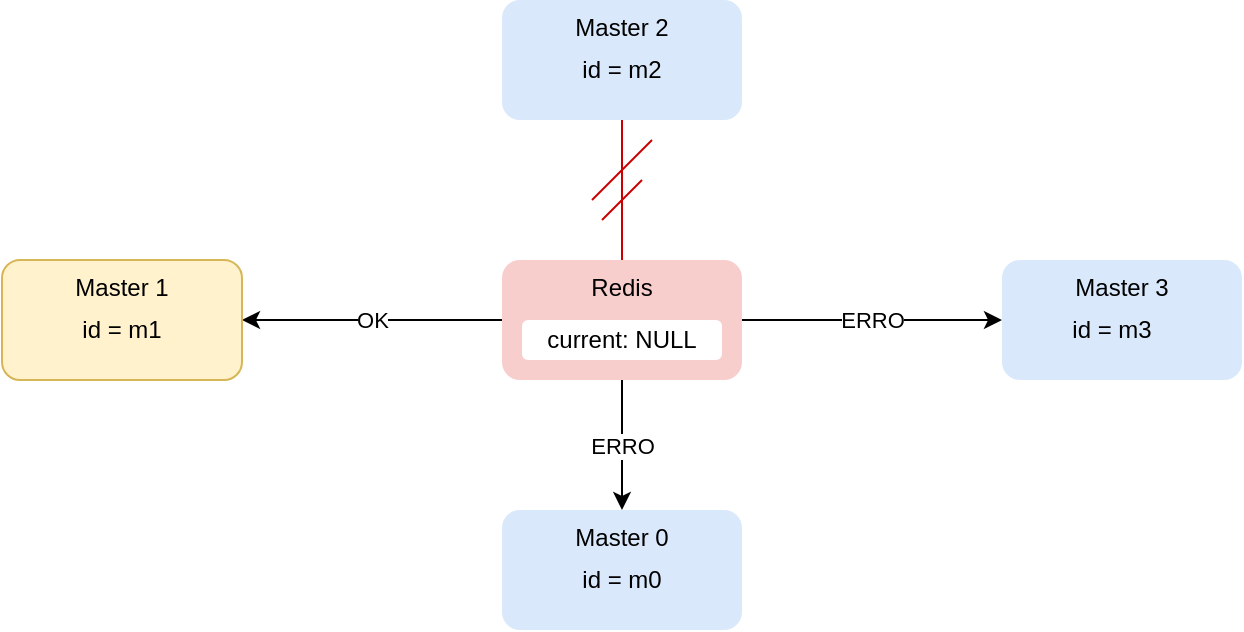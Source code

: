 <mxfile version="19.0.3" type="device"><diagram id="z9mRBO2b2o1ilSnX45f5" name="Página-1"><mxGraphModel dx="918" dy="-455" grid="1" gridSize="10" guides="1" tooltips="1" connect="1" arrows="1" fold="1" page="1" pageScale="1" pageWidth="827" pageHeight="1169" math="0" shadow="0"><root><mxCell id="0"/><mxCell id="1" parent="0"/><mxCell id="mWqxtCTZuIxAxkYTAdu9-70" value="ERRO" style="edgeStyle=entityRelationEdgeStyle;rounded=0;orthogonalLoop=1;jettySize=auto;html=1;exitX=1;exitY=0.5;exitDx=0;exitDy=0;entryX=0;entryY=0.5;entryDx=0;entryDy=0;startArrow=none;startFill=0;endArrow=classic;endFill=1;" edge="1" parent="1" source="mWqxtCTZuIxAxkYTAdu9-72" target="mWqxtCTZuIxAxkYTAdu9-78"><mxGeometry relative="1" as="geometry"/></mxCell><mxCell id="mWqxtCTZuIxAxkYTAdu9-71" value="ERRO" style="rounded=0;orthogonalLoop=1;jettySize=auto;html=1;exitX=0.5;exitY=1;exitDx=0;exitDy=0;entryX=0.5;entryY=0;entryDx=0;entryDy=0;startArrow=none;startFill=0;endArrow=classic;endFill=1;" edge="1" parent="1" source="mWqxtCTZuIxAxkYTAdu9-72" target="mWqxtCTZuIxAxkYTAdu9-73"><mxGeometry relative="1" as="geometry"/></mxCell><mxCell id="mWqxtCTZuIxAxkYTAdu9-72" value="Redis" style="rounded=1;whiteSpace=wrap;html=1;fillColor=#f8cecc;strokeColor=none;verticalAlign=top;" vertex="1" parent="1"><mxGeometry x="305" y="2170" width="120" height="60" as="geometry"/></mxCell><mxCell id="mWqxtCTZuIxAxkYTAdu9-73" value="Master 0" style="rounded=1;whiteSpace=wrap;html=1;fillColor=#dae8fc;strokeColor=none;verticalAlign=top;" vertex="1" parent="1"><mxGeometry x="305" y="2295" width="120" height="60" as="geometry"/></mxCell><mxCell id="mWqxtCTZuIxAxkYTAdu9-74" value="OK" style="edgeStyle=entityRelationEdgeStyle;rounded=0;orthogonalLoop=1;jettySize=auto;html=1;exitX=1;exitY=0.5;exitDx=0;exitDy=0;entryX=0;entryY=0.5;entryDx=0;entryDy=0;startArrow=classic;startFill=1;endArrow=none;endFill=0;" edge="1" parent="1" source="mWqxtCTZuIxAxkYTAdu9-75" target="mWqxtCTZuIxAxkYTAdu9-72"><mxGeometry relative="1" as="geometry"/></mxCell><mxCell id="mWqxtCTZuIxAxkYTAdu9-75" value="Master 1" style="rounded=1;whiteSpace=wrap;html=1;fillColor=#fff2cc;strokeColor=#d6b656;verticalAlign=top;" vertex="1" parent="1"><mxGeometry x="55" y="2170" width="120" height="60" as="geometry"/></mxCell><mxCell id="mWqxtCTZuIxAxkYTAdu9-76" style="edgeStyle=none;rounded=0;orthogonalLoop=1;jettySize=auto;html=1;exitX=0.5;exitY=1;exitDx=0;exitDy=0;entryX=0.5;entryY=0;entryDx=0;entryDy=0;startArrow=none;startFill=0;endArrow=none;endFill=0;strokeColor=#CC0000;" edge="1" parent="1" source="mWqxtCTZuIxAxkYTAdu9-77" target="mWqxtCTZuIxAxkYTAdu9-72"><mxGeometry relative="1" as="geometry"/></mxCell><mxCell id="mWqxtCTZuIxAxkYTAdu9-77" value="Master 2" style="rounded=1;whiteSpace=wrap;html=1;fillColor=#dae8fc;strokeColor=none;verticalAlign=top;" vertex="1" parent="1"><mxGeometry x="305" y="2040" width="120" height="60" as="geometry"/></mxCell><mxCell id="mWqxtCTZuIxAxkYTAdu9-78" value="Master 3" style="rounded=1;whiteSpace=wrap;html=1;fillColor=#dae8fc;strokeColor=none;verticalAlign=top;" vertex="1" parent="1"><mxGeometry x="555" y="2170" width="120" height="60" as="geometry"/></mxCell><mxCell id="mWqxtCTZuIxAxkYTAdu9-79" value="id = m0" style="text;html=1;strokeColor=none;fillColor=none;align=center;verticalAlign=middle;whiteSpace=wrap;rounded=0;" vertex="1" parent="1"><mxGeometry x="335" y="2315" width="60" height="30" as="geometry"/></mxCell><mxCell id="mWqxtCTZuIxAxkYTAdu9-80" value="id = m1" style="text;html=1;strokeColor=none;fillColor=none;align=center;verticalAlign=middle;whiteSpace=wrap;rounded=0;" vertex="1" parent="1"><mxGeometry x="85" y="2190" width="60" height="30" as="geometry"/></mxCell><mxCell id="mWqxtCTZuIxAxkYTAdu9-81" value="id = m2" style="text;html=1;strokeColor=none;fillColor=none;align=center;verticalAlign=middle;whiteSpace=wrap;rounded=0;" vertex="1" parent="1"><mxGeometry x="335" y="2060" width="60" height="30" as="geometry"/></mxCell><mxCell id="mWqxtCTZuIxAxkYTAdu9-82" value="id = m3" style="text;html=1;strokeColor=none;fillColor=none;align=center;verticalAlign=middle;whiteSpace=wrap;rounded=0;" vertex="1" parent="1"><mxGeometry x="580" y="2190" width="60" height="30" as="geometry"/></mxCell><mxCell id="mWqxtCTZuIxAxkYTAdu9-83" value="current: NULL" style="rounded=1;whiteSpace=wrap;html=1;strokeColor=none;fillColor=default;" vertex="1" parent="1"><mxGeometry x="315" y="2200" width="100" height="20" as="geometry"/></mxCell><mxCell id="mWqxtCTZuIxAxkYTAdu9-85" value="" style="endArrow=none;html=1;rounded=0;strokeColor=#CC0000;" edge="1" parent="1"><mxGeometry width="50" height="50" relative="1" as="geometry"><mxPoint x="355" y="2150" as="sourcePoint"/><mxPoint x="375" y="2130" as="targetPoint"/></mxGeometry></mxCell><mxCell id="mWqxtCTZuIxAxkYTAdu9-86" value="" style="endArrow=none;html=1;rounded=0;strokeColor=#CC0000;" edge="1" parent="1"><mxGeometry width="50" height="50" relative="1" as="geometry"><mxPoint x="350" y="2140" as="sourcePoint"/><mxPoint x="380" y="2110" as="targetPoint"/></mxGeometry></mxCell></root></mxGraphModel></diagram></mxfile>
